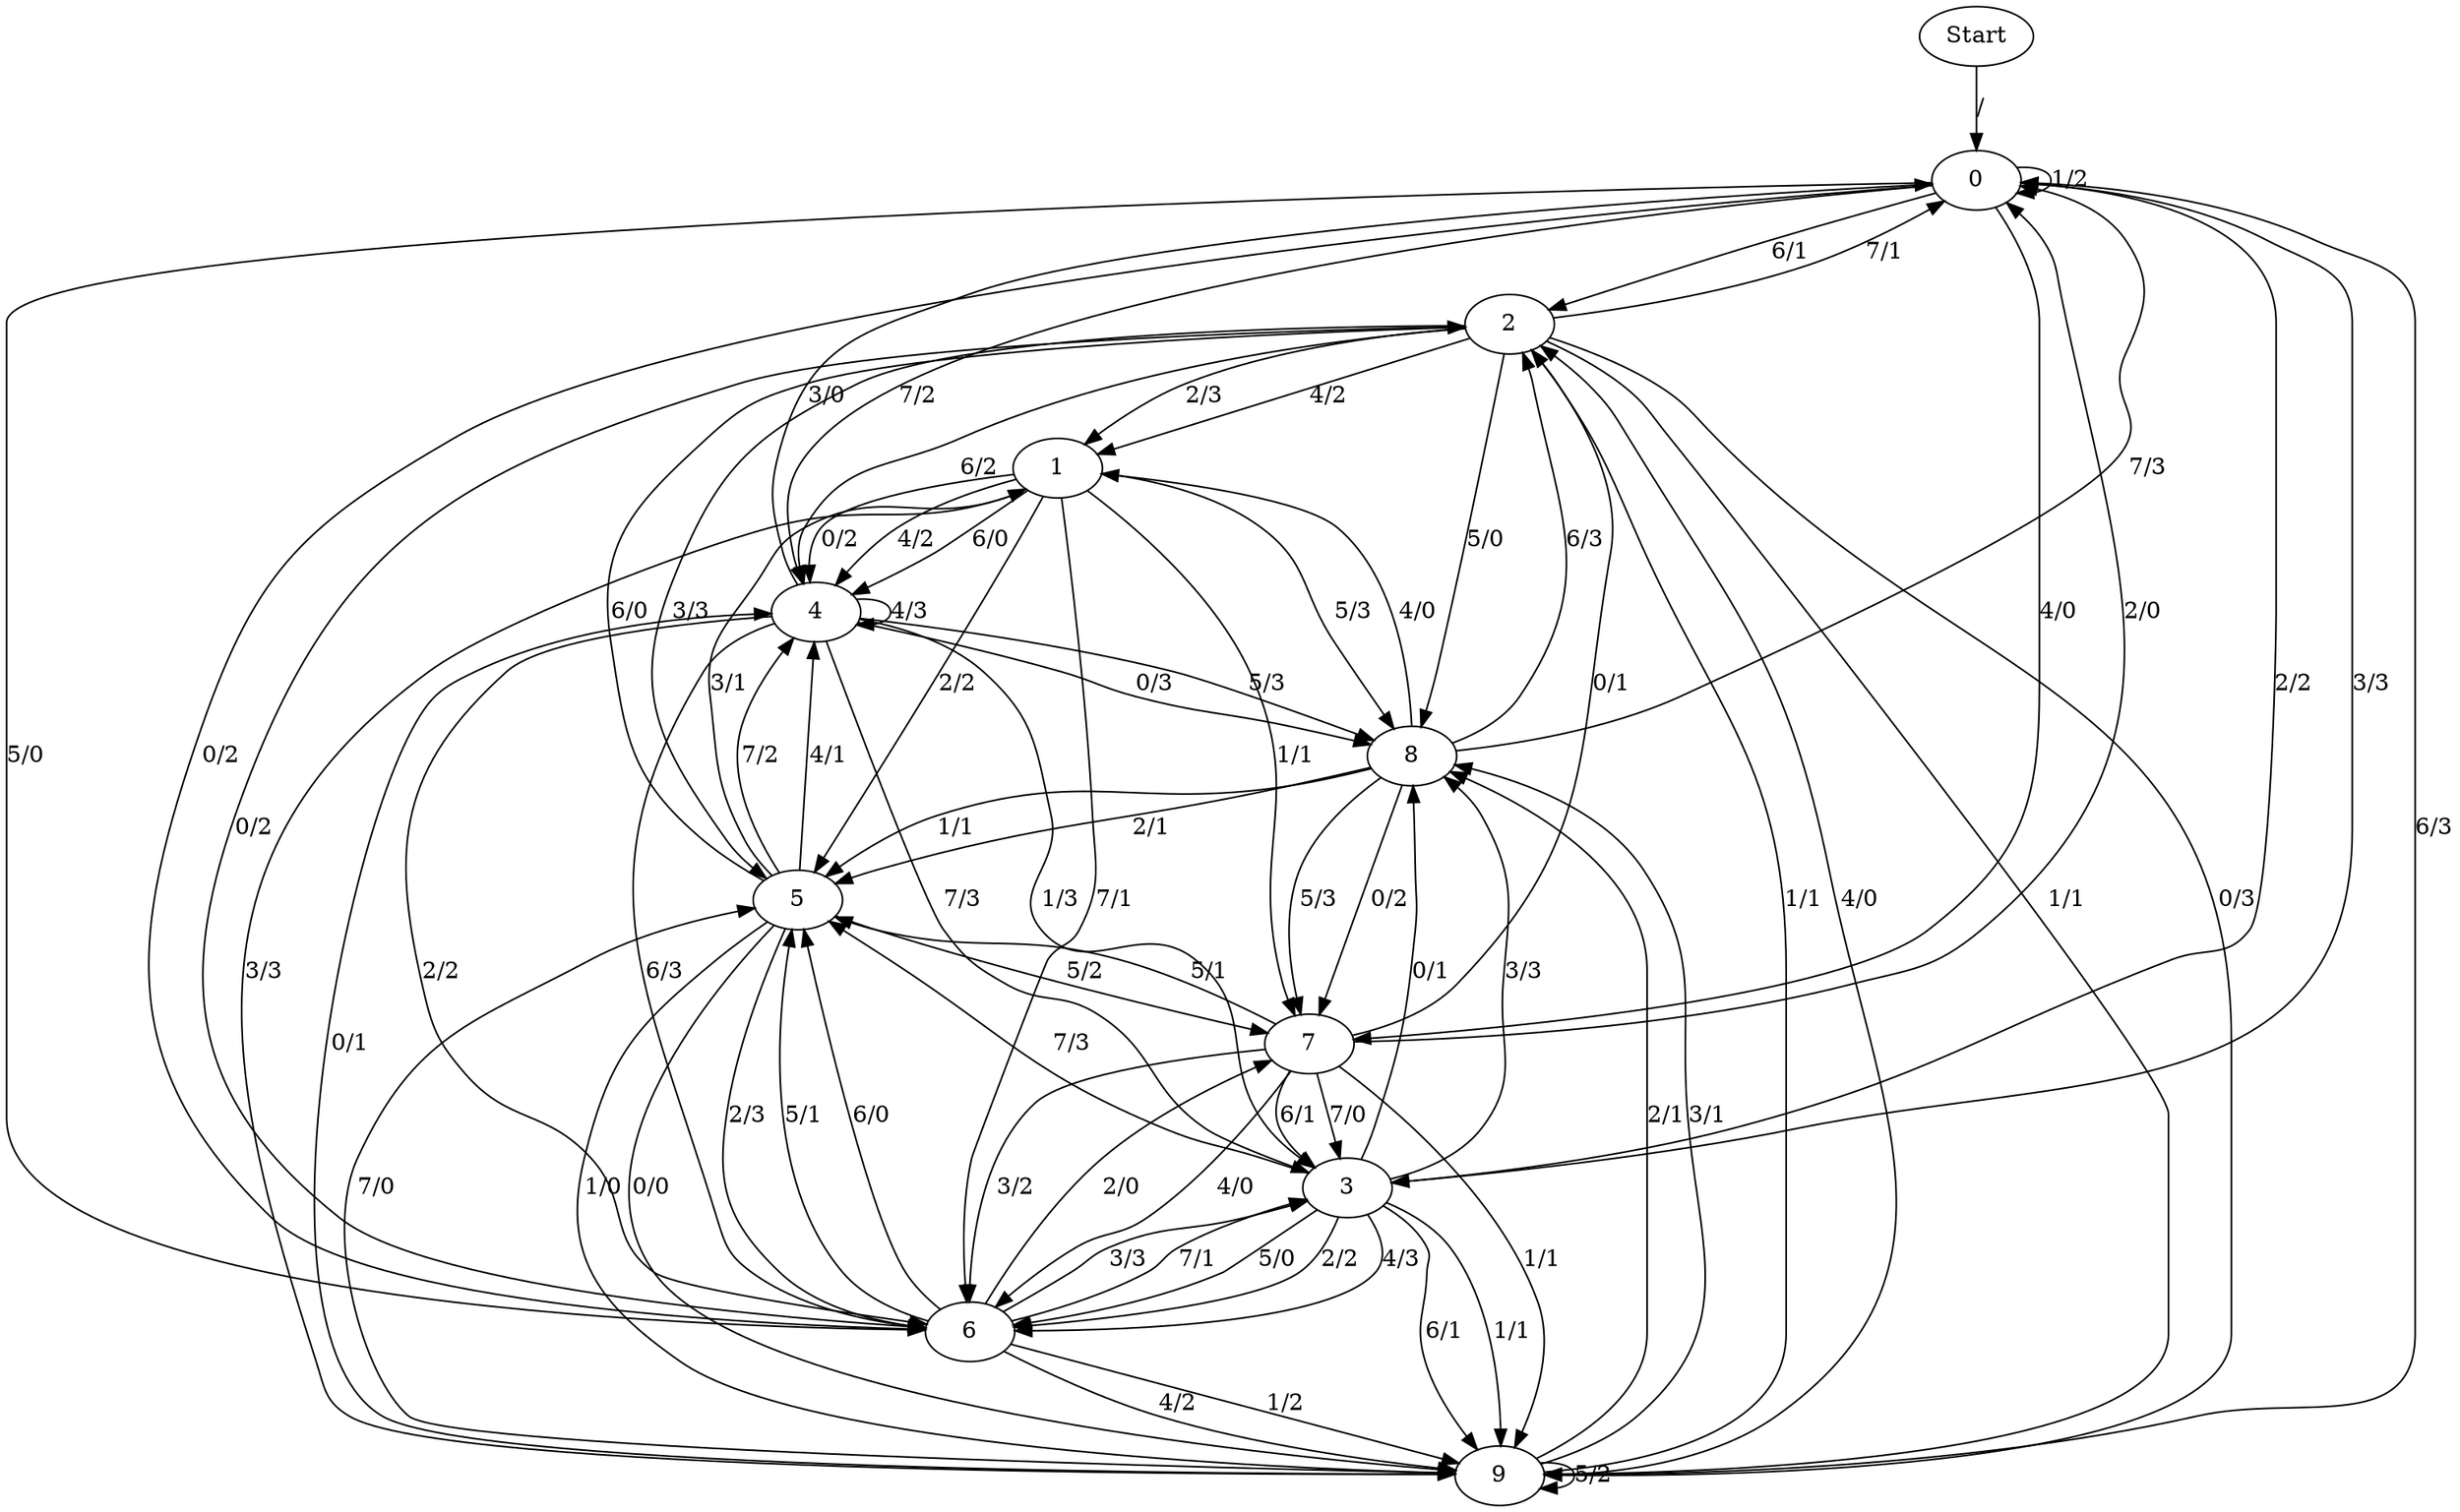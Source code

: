 digraph {
	Start -> 0 [label="/"]
	0 -> 2 [label="6/1"]
	0 -> 4 [label="7/2"]
	0 -> 6 [label="0/2"]
	0 -> 0 [label="1/2"]
	0 -> 3 [label="2/2"]
	0 -> 3 [label="3/3"]
	0 -> 7 [label="4/0"]
	0 -> 6 [label="5/0"]
	3 -> 8 [label="3/3"]
	3 -> 6 [label="4/3"]
	3 -> 6 [label="5/0"]
	3 -> 9 [label="6/1"]
	3 -> 5 [label="7/3"]
	3 -> 8 [label="0/1"]
	3 -> 9 [label="1/1"]
	3 -> 6 [label="2/2"]
	9 -> 5 [label="7/0"]
	9 -> 4 [label="0/1"]
	9 -> 2 [label="1/1"]
	9 -> 8 [label="2/1"]
	9 -> 8 [label="3/1"]
	9 -> 2 [label="4/0"]
	9 -> 9 [label="5/2"]
	9 -> 0 [label="6/3"]
	8 -> 1 [label="4/0"]
	8 -> 7 [label="5/3"]
	8 -> 2 [label="6/3"]
	8 -> 0 [label="7/3"]
	8 -> 7 [label="0/2"]
	8 -> 5 [label="1/1"]
	8 -> 5 [label="2/1"]
	7 -> 5 [label="5/1"]
	7 -> 3 [label="6/1"]
	7 -> 3 [label="7/0"]
	7 -> 2 [label="0/1"]
	7 -> 9 [label="1/1"]
	7 -> 0 [label="2/0"]
	7 -> 6 [label="3/2"]
	7 -> 6 [label="4/0"]
	2 -> 9 [label="1/1"]
	2 -> 1 [label="2/3"]
	2 -> 5 [label="3/3"]
	2 -> 1 [label="4/2"]
	2 -> 8 [label="5/0"]
	2 -> 4 [label="6/2"]
	2 -> 0 [label="7/1"]
	2 -> 9 [label="0/3"]
	5 -> 4 [label="7/2"]
	5 -> 9 [label="0/0"]
	5 -> 9 [label="1/0"]
	5 -> 6 [label="2/3"]
	5 -> 1 [label="3/1"]
	5 -> 4 [label="4/1"]
	5 -> 7 [label="5/2"]
	5 -> 2 [label="6/0"]
	1 -> 6 [label="7/1"]
	1 -> 4 [label="0/2"]
	1 -> 7 [label="1/1"]
	1 -> 5 [label="2/2"]
	1 -> 9 [label="3/3"]
	1 -> 4 [label="4/2"]
	1 -> 8 [label="5/3"]
	1 -> 4 [label="6/0"]
	4 -> 3 [label="7/3"]
	4 -> 8 [label="0/3"]
	4 -> 3 [label="1/3"]
	4 -> 6 [label="2/2"]
	4 -> 0 [label="3/0"]
	4 -> 4 [label="4/3"]
	4 -> 8 [label="5/3"]
	4 -> 6 [label="6/3"]
	6 -> 9 [label="1/2"]
	6 -> 7 [label="2/0"]
	6 -> 3 [label="3/3"]
	6 -> 9 [label="4/2"]
	6 -> 5 [label="5/1"]
	6 -> 5 [label="6/0"]
	6 -> 3 [label="7/1"]
	6 -> 2 [label="0/2"]
}